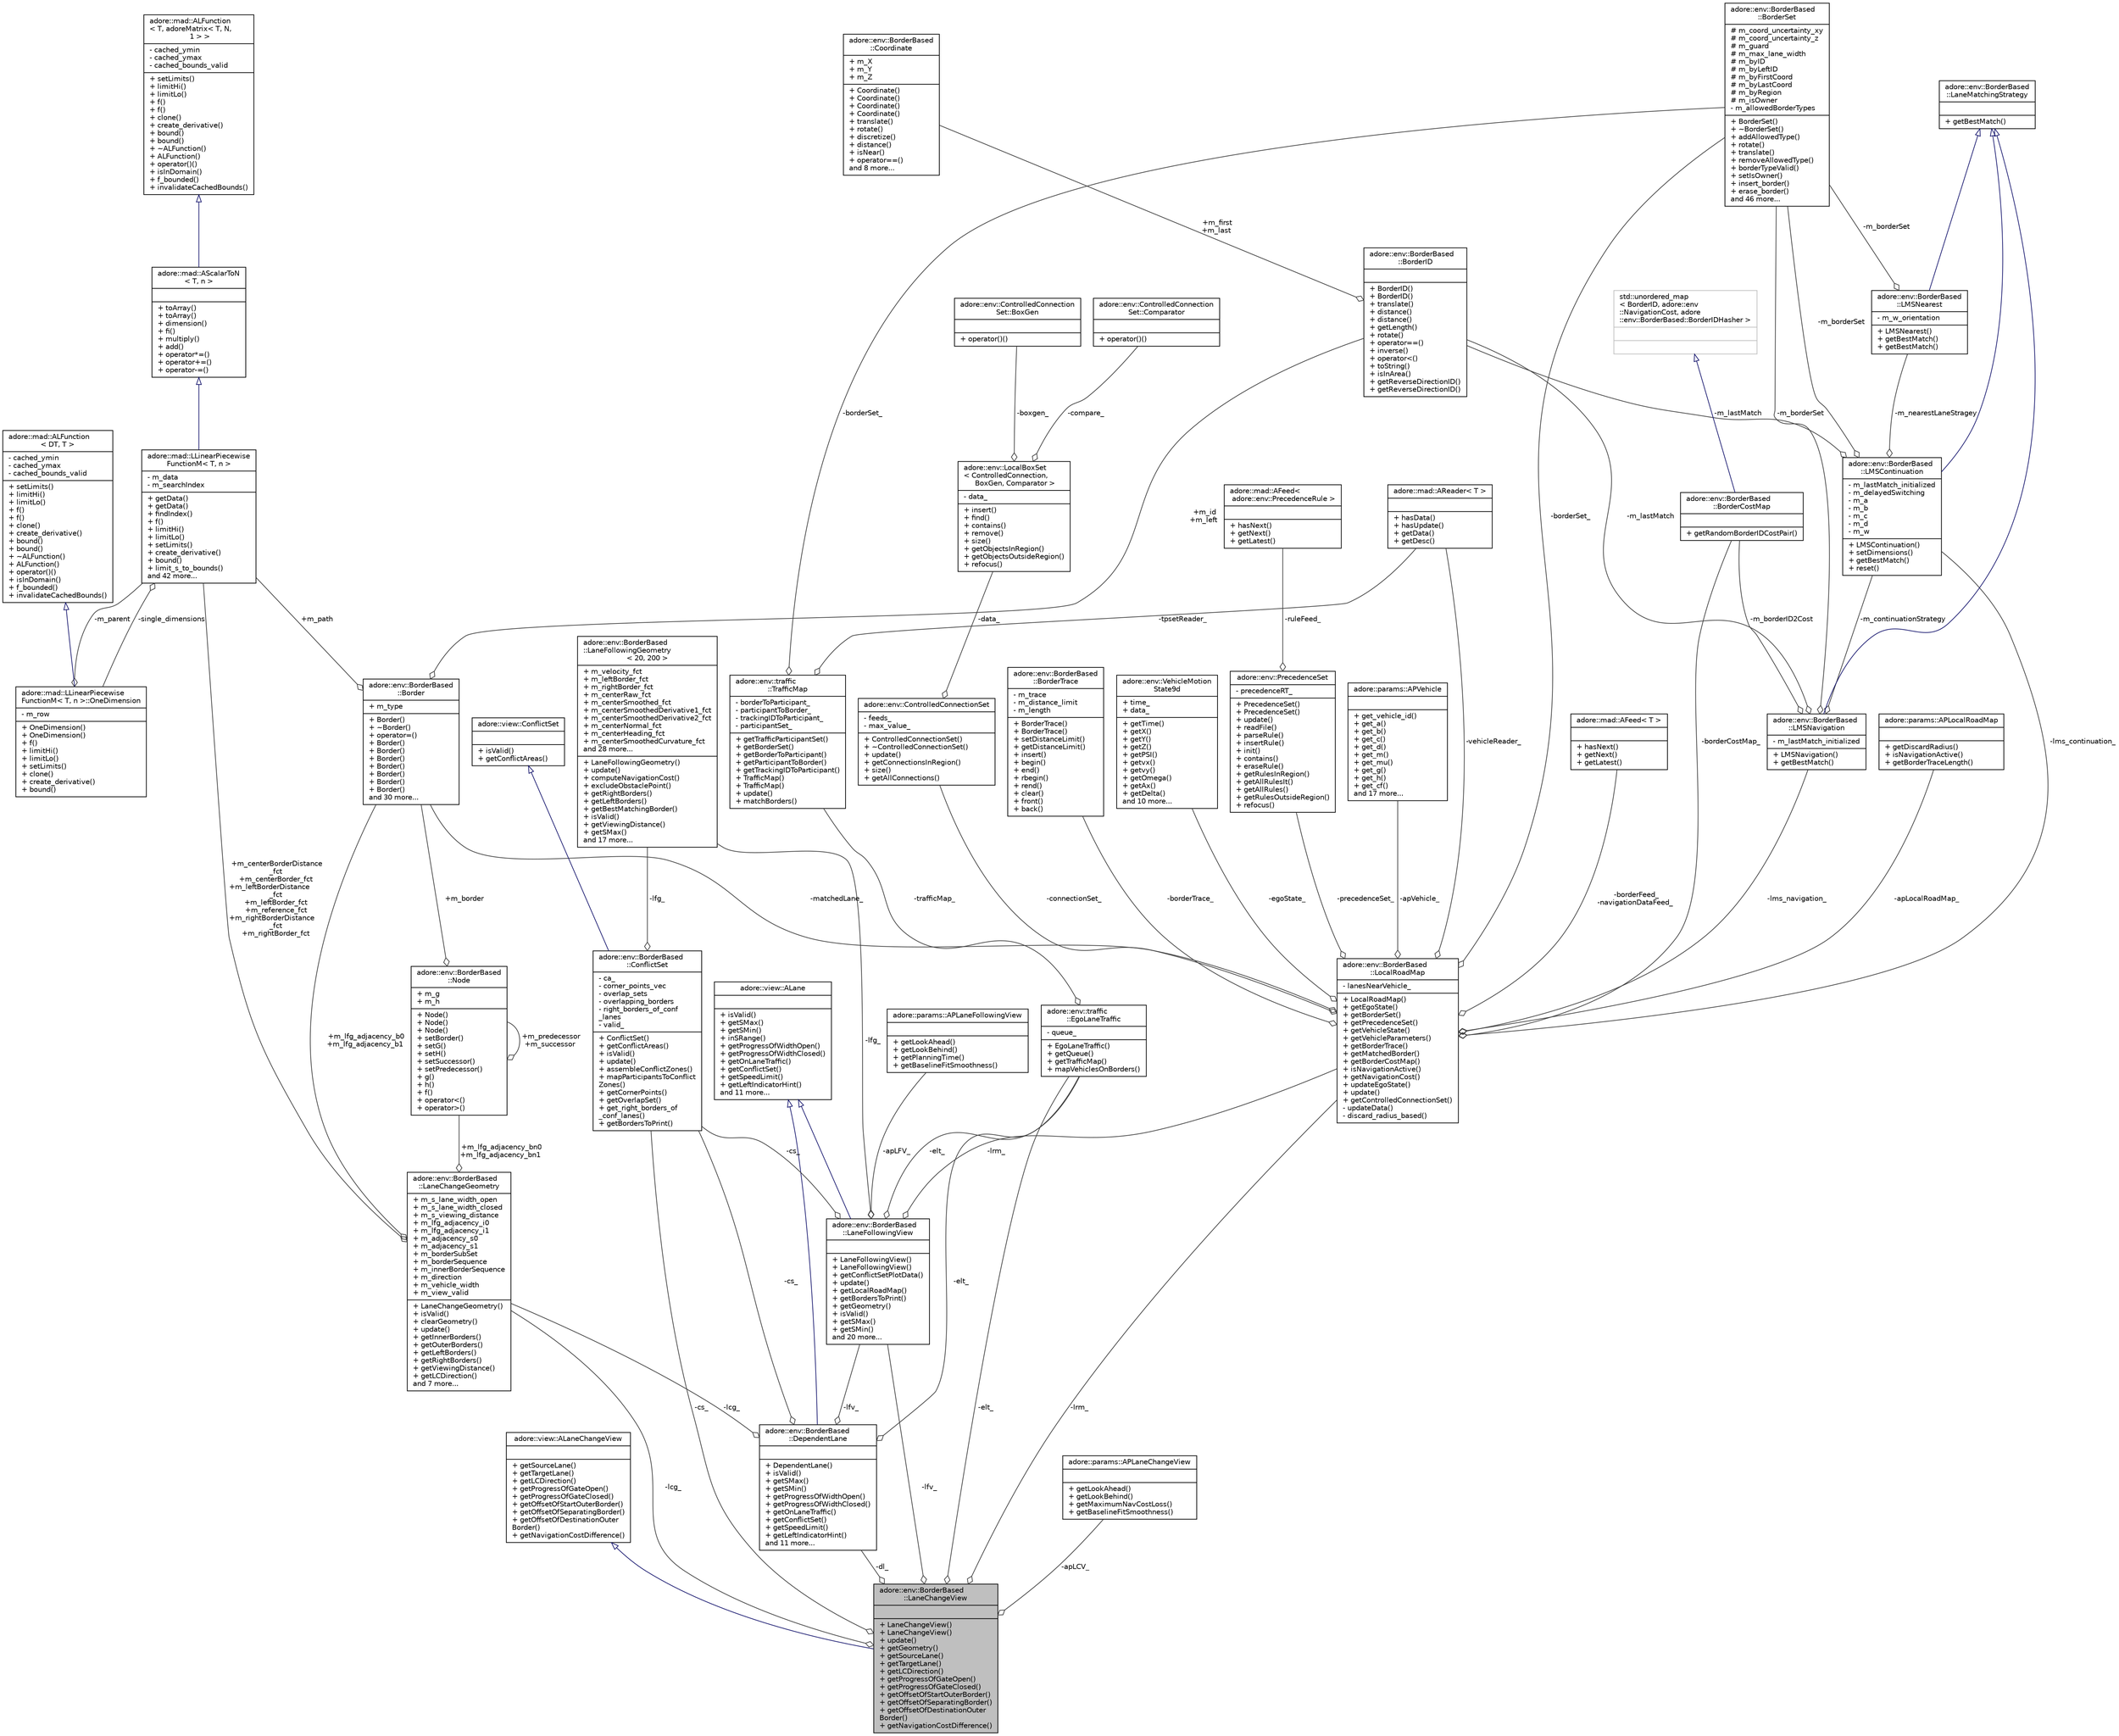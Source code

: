 digraph "adore::env::BorderBased::LaneChangeView"
{
 // LATEX_PDF_SIZE
  edge [fontname="Helvetica",fontsize="10",labelfontname="Helvetica",labelfontsize="10"];
  node [fontname="Helvetica",fontsize="10",shape=record];
  Node1 [label="{adore::env::BorderBased\l::LaneChangeView\n||+ LaneChangeView()\l+ LaneChangeView()\l+ update()\l+ getGeometry()\l+ getSourceLane()\l+ getTargetLane()\l+ getLCDirection()\l+ getProgressOfGateOpen()\l+ getProgressOfGateClosed()\l+ getOffsetOfStartOuterBorder()\l+ getOffsetOfSeparatingBorder()\l+ getOffsetOfDestinationOuter\lBorder()\l+ getNavigationCostDifference()\l}",height=0.2,width=0.4,color="black", fillcolor="grey75", style="filled", fontcolor="black",tooltip="LaneChangeView provides traffic related information for an adjacent lane."];
  Node2 -> Node1 [dir="back",color="midnightblue",fontsize="10",style="solid",arrowtail="onormal",fontname="Helvetica"];
  Node2 [label="{adore::view::ALaneChangeView\n||+ getSourceLane()\l+ getTargetLane()\l+ getLCDirection()\l+ getProgressOfGateOpen()\l+ getProgressOfGateClosed()\l+ getOffsetOfStartOuterBorder()\l+ getOffsetOfSeparatingBorder()\l+ getOffsetOfDestinationOuter\lBorder()\l+ getNavigationCostDifference()\l}",height=0.2,width=0.4,color="black", fillcolor="white", style="filled",URL="$classadore_1_1view_1_1ALaneChangeView.html",tooltip=" "];
  Node3 -> Node1 [color="grey25",fontsize="10",style="solid",label=" -elt_" ,arrowhead="odiamond",fontname="Helvetica"];
  Node3 [label="{adore::env::traffic\l::EgoLaneTraffic\n|- queue_\l|+ EgoLaneTraffic()\l+ getQueue()\l+ getTrafficMap()\l+ mapVehiclesOnBorders()\l}",height=0.2,width=0.4,color="black", fillcolor="white", style="filled",URL="$classadore_1_1env_1_1traffic_1_1EgoLaneTraffic.html",tooltip=" "];
  Node4 -> Node3 [color="grey25",fontsize="10",style="solid",label=" -trafficMap_" ,arrowhead="odiamond",fontname="Helvetica"];
  Node4 [label="{adore::env::traffic\l::TrafficMap\n|- borderToParticipant_\l- participantToBorder_\l- trackingIDToParticipant_\l- participantSet_\l|+ getTrafficParticipantSet()\l+ getBorderSet()\l+ getBorderToParticipant()\l+ getParticipantToBorder()\l+ getTrackingIDToParticipant()\l+ TrafficMap()\l+ TrafficMap()\l+ update()\l+ matchBorders()\l}",height=0.2,width=0.4,color="black", fillcolor="white", style="filled",URL="$classadore_1_1env_1_1traffic_1_1TrafficMap.html",tooltip=" "];
  Node5 -> Node4 [color="grey25",fontsize="10",style="solid",label=" -tpsetReader_" ,arrowhead="odiamond",fontname="Helvetica"];
  Node5 [label="{adore::mad::AReader\< T \>\n||+ hasData()\l+ hasUpdate()\l+ getData()\l+ getDesc()\l}",height=0.2,width=0.4,color="black", fillcolor="white", style="filled",URL="$classadore_1_1mad_1_1AReader.html",tooltip=" "];
  Node6 -> Node4 [color="grey25",fontsize="10",style="solid",label=" -borderSet_" ,arrowhead="odiamond",fontname="Helvetica"];
  Node6 [label="{adore::env::BorderBased\l::BorderSet\n|# m_coord_uncertainty_xy\l# m_coord_uncertainty_z\l# m_guard\l# m_max_lane_width\l# m_byID\l# m_byLeftID\l# m_byFirstCoord\l# m_byLastCoord\l# m_byRegion\l# m_isOwner\l- m_allowedBorderTypes\l|+ BorderSet()\l+ ~BorderSet()\l+ addAllowedType()\l+ rotate()\l+ translate()\l+ removeAllowedType()\l+ borderTypeValid()\l+ setIsOwner()\l+ insert_border()\l+ erase_border()\land 46 more...\l}",height=0.2,width=0.4,color="black", fillcolor="white", style="filled",URL="$classadore_1_1env_1_1BorderBased_1_1BorderSet.html",tooltip="efficiently store borders in boost R-tree"];
  Node7 -> Node1 [color="grey25",fontsize="10",style="solid",label=" -dl_" ,arrowhead="odiamond",fontname="Helvetica"];
  Node7 [label="{adore::env::BorderBased\l::DependentLane\n||+ DependentLane()\l+ isValid()\l+ getSMax()\l+ getSMin()\l+ getProgressOfWidthOpen()\l+ getProgressOfWidthClosed()\l+ getOnLaneTraffic()\l+ getConflictSet()\l+ getSpeedLimit()\l+ getLeftIndicatorHint()\land 11 more...\l}",height=0.2,width=0.4,color="black", fillcolor="white", style="filled",URL="$classadore_1_1env_1_1BorderBased_1_1DependentLane.html",tooltip=" "];
  Node8 -> Node7 [dir="back",color="midnightblue",fontsize="10",style="solid",arrowtail="onormal",fontname="Helvetica"];
  Node8 [label="{adore::view::ALane\n||+ isValid()\l+ getSMax()\l+ getSMin()\l+ inSRange()\l+ getProgressOfWidthOpen()\l+ getProgressOfWidthClosed()\l+ getOnLaneTraffic()\l+ getConflictSet()\l+ getSpeedLimit()\l+ getLeftIndicatorHint()\land 11 more...\l}",height=0.2,width=0.4,color="black", fillcolor="white", style="filled",URL="$classadore_1_1view_1_1ALane.html",tooltip=" "];
  Node3 -> Node7 [color="grey25",fontsize="10",style="solid",label=" -elt_" ,arrowhead="odiamond",fontname="Helvetica"];
  Node9 -> Node7 [color="grey25",fontsize="10",style="solid",label=" -lcg_" ,arrowhead="odiamond",fontname="Helvetica"];
  Node9 [label="{adore::env::BorderBased\l::LaneChangeGeometry\n|+ m_s_lane_width_open\l+ m_s_lane_width_closed\l+ m_s_viewing_distance\l+ m_lfg_adjacency_i0\l+ m_lfg_adjacency_i1\l+ m_adjacency_s0\l+ m_adjacency_s1\l+ m_borderSubSet\l+ m_borderSequence\l+ m_innerBorderSequence\l+ m_direction\l+ m_vehicle_width\l+ m_view_valid\l|+ LaneChangeGeometry()\l+ isValid()\l+ clearGeometry()\l+ update()\l+ getInnerBorders()\l+ getOuterBorders()\l+ getLeftBorders()\l+ getRightBorders()\l+ getViewingDistance()\l+ getLCDirection()\land 7 more...\l}",height=0.2,width=0.4,color="black", fillcolor="white", style="filled",URL="$classadore_1_1env_1_1BorderBased_1_1LaneChangeGeometry.html",tooltip="A class with a geometry description of a lane next to the current lane."];
  Node10 -> Node9 [color="grey25",fontsize="10",style="solid",label=" +m_lfg_adjacency_bn0\n+m_lfg_adjacency_bn1" ,arrowhead="odiamond",fontname="Helvetica"];
  Node10 [label="{adore::env::BorderBased\l::Node\n|+ m_g\l+ m_h\l|+ Node()\l+ Node()\l+ Node()\l+ setBorder()\l+ setG()\l+ setH()\l+ setSuccessor()\l+ setPredecessor()\l+ g()\l+ h()\l+ f()\l+ operator\<()\l+ operator\>()\l}",height=0.2,width=0.4,color="black", fillcolor="white", style="filled",URL="$structadore_1_1env_1_1BorderBased_1_1Node.html",tooltip=" "];
  Node10 -> Node10 [color="grey25",fontsize="10",style="solid",label=" +m_predecessor\n+m_successor" ,arrowhead="odiamond",fontname="Helvetica"];
  Node11 -> Node10 [color="grey25",fontsize="10",style="solid",label=" +m_border" ,arrowhead="odiamond",fontname="Helvetica"];
  Node11 [label="{adore::env::BorderBased\l::Border\n|+ m_type\l|+ Border()\l+ ~Border()\l+ operator=()\l+ Border()\l+ Border()\l+ Border()\l+ Border()\l+ Border()\l+ Border()\l+ Border()\land 30 more...\l}",height=0.2,width=0.4,color="black", fillcolor="white", style="filled",URL="$structadore_1_1env_1_1BorderBased_1_1Border.html",tooltip="The border struct contains data of the smallest."];
  Node12 -> Node11 [color="grey25",fontsize="10",style="solid",label=" +m_path" ,arrowhead="odiamond",fontname="Helvetica"];
  Node12 [label="{adore::mad::LLinearPiecewise\lFunctionM\< T, n \>\n|- m_data\l- m_searchIndex\l|+ getData()\l+ getData()\l+ findIndex()\l+ f()\l+ limitHi()\l+ limitLo()\l+ setLimits()\l+ create_derivative()\l+ bound()\l+ limit_s_to_bounds()\land 42 more...\l}",height=0.2,width=0.4,color="black", fillcolor="white", style="filled",URL="$classadore_1_1mad_1_1LLinearPiecewiseFunctionM.html",tooltip=" "];
  Node13 -> Node12 [dir="back",color="midnightblue",fontsize="10",style="solid",arrowtail="onormal",fontname="Helvetica"];
  Node13 [label="{adore::mad::AScalarToN\l\< T, n \>\n||+ toArray()\l+ toArray()\l+ dimension()\l+ fi()\l+ multiply()\l+ add()\l+ operator*=()\l+ operator+=()\l+ operator-=()\l}",height=0.2,width=0.4,color="black", fillcolor="white", style="filled",URL="$classadore_1_1mad_1_1AScalarToN.html",tooltip=" "];
  Node14 -> Node13 [dir="back",color="midnightblue",fontsize="10",style="solid",arrowtail="onormal",fontname="Helvetica"];
  Node14 [label="{adore::mad::ALFunction\l\< T, adoreMatrix\< T, N,\l 1 \> \>\n|- cached_ymin\l- cached_ymax\l- cached_bounds_valid\l|+ setLimits()\l+ limitHi()\l+ limitLo()\l+ f()\l+ f()\l+ clone()\l+ create_derivative()\l+ bound()\l+ bound()\l+ ~ALFunction()\l+ ALFunction()\l+ operator()()\l+ isInDomain()\l+ f_bounded()\l+ invalidateCachedBounds()\l}",height=0.2,width=0.4,color="black", fillcolor="white", style="filled",URL="$classadore_1_1mad_1_1ALFunction.html",tooltip=" "];
  Node15 -> Node12 [color="grey25",fontsize="10",style="solid",label=" -single_dimensions" ,arrowhead="odiamond",fontname="Helvetica"];
  Node15 [label="{adore::mad::LLinearPiecewise\lFunctionM\< T, n \>::OneDimension\n|- m_row\l|+ OneDimension()\l+ OneDimension()\l+ f()\l+ limitHi()\l+ limitLo()\l+ setLimits()\l+ clone()\l+ create_derivative()\l+ bound()\l}",height=0.2,width=0.4,color="black", fillcolor="white", style="filled",URL="$classadore_1_1mad_1_1LLinearPiecewiseFunctionM_1_1OneDimension.html",tooltip=" "];
  Node16 -> Node15 [dir="back",color="midnightblue",fontsize="10",style="solid",arrowtail="onormal",fontname="Helvetica"];
  Node16 [label="{adore::mad::ALFunction\l\< DT, T \>\n|- cached_ymin\l- cached_ymax\l- cached_bounds_valid\l|+ setLimits()\l+ limitHi()\l+ limitLo()\l+ f()\l+ f()\l+ clone()\l+ create_derivative()\l+ bound()\l+ bound()\l+ ~ALFunction()\l+ ALFunction()\l+ operator()()\l+ isInDomain()\l+ f_bounded()\l+ invalidateCachedBounds()\l}",height=0.2,width=0.4,color="black", fillcolor="white", style="filled",URL="$classadore_1_1mad_1_1ALFunction.html",tooltip=" "];
  Node12 -> Node15 [color="grey25",fontsize="10",style="solid",label=" -m_parent" ,arrowhead="odiamond",fontname="Helvetica"];
  Node17 -> Node11 [color="grey25",fontsize="10",style="solid",label=" +m_id\n+m_left" ,arrowhead="odiamond",fontname="Helvetica"];
  Node17 [label="{adore::env::BorderBased\l::BorderID\n||+ BorderID()\l+ BorderID()\l+ translate()\l+ distance()\l+ distance()\l+ getLength()\l+ rotate()\l+ operator==()\l+ inverse()\l+ operator\<()\l+ toString()\l+ isInArea()\l+ getReverseDirectionID()\l+ getReverseDirectionID()\l}",height=0.2,width=0.4,color="black", fillcolor="white", style="filled",URL="$structadore_1_1env_1_1BorderBased_1_1BorderID.html",tooltip="This struct identifies a Border by the coordinates of the starting and the end point."];
  Node18 -> Node17 [color="grey25",fontsize="10",style="solid",label=" +m_first\n+m_last" ,arrowhead="odiamond",fontname="Helvetica"];
  Node18 [label="{adore::env::BorderBased\l::Coordinate\n|+ m_X\l+ m_Y\l+ m_Z\l|+ Coordinate()\l+ Coordinate()\l+ Coordinate()\l+ Coordinate()\l+ translate()\l+ rotate()\l+ discretize()\l+ distance()\l+ isNear()\l+ operator==()\land 8 more...\l}",height=0.2,width=0.4,color="black", fillcolor="white", style="filled",URL="$structadore_1_1env_1_1BorderBased_1_1Coordinate.html",tooltip="This struct represents 3-dimensional coordines."];
  Node12 -> Node9 [color="grey25",fontsize="10",style="solid",label=" +m_centerBorderDistance\l_fct\n+m_centerBorder_fct\n+m_leftBorderDistance\l_fct\n+m_leftBorder_fct\n+m_reference_fct\n+m_rightBorderDistance\l_fct\n+m_rightBorder_fct" ,arrowhead="odiamond",fontname="Helvetica"];
  Node11 -> Node9 [color="grey25",fontsize="10",style="solid",label=" +m_lfg_adjacency_b0\n+m_lfg_adjacency_b1" ,arrowhead="odiamond",fontname="Helvetica"];
  Node19 -> Node7 [color="grey25",fontsize="10",style="solid",label=" -lfv_" ,arrowhead="odiamond",fontname="Helvetica"];
  Node19 [label="{adore::env::BorderBased\l::LaneFollowingView\n||+ LaneFollowingView()\l+ LaneFollowingView()\l+ getConflictSetPlotData()\l+ update()\l+ getLocalRoadMap()\l+ getBordersToPrint()\l+ getGeometry()\l+ isValid()\l+ getSMax()\l+ getSMin()\land 20 more...\l}",height=0.2,width=0.4,color="black", fillcolor="white", style="filled",URL="$classadore_1_1env_1_1BorderBased_1_1LaneFollowingView.html",tooltip="LaneFollowingview provides traffic related information for the current lane."];
  Node8 -> Node19 [dir="back",color="midnightblue",fontsize="10",style="solid",arrowtail="onormal",fontname="Helvetica"];
  Node3 -> Node19 [color="grey25",fontsize="10",style="solid",label=" -elt_" ,arrowhead="odiamond",fontname="Helvetica"];
  Node20 -> Node19 [color="grey25",fontsize="10",style="solid",label=" -apLFV_" ,arrowhead="odiamond",fontname="Helvetica"];
  Node20 [label="{adore::params::APLaneFollowingView\n||+ getLookAhead()\l+ getLookBehind()\l+ getPlanningTime()\l+ getBaselineFitSmoothness()\l}",height=0.2,width=0.4,color="black", fillcolor="white", style="filled",URL="$classadore_1_1params_1_1APLaneFollowingView.html",tooltip="abstract class containing parameters for a lane following view"];
  Node21 -> Node19 [color="grey25",fontsize="10",style="solid",label=" -lrm_" ,arrowhead="odiamond",fontname="Helvetica"];
  Node21 [label="{adore::env::BorderBased\l::LocalRoadMap\n|- lanesNearVehicle_\l|+ LocalRoadMap()\l+ getEgoState()\l+ getBorderSet()\l+ getPrecedenceSet()\l+ getVehicleState()\l+ getVehicleParameters()\l+ getBorderTrace()\l+ getMatchedBorder()\l+ getBorderCostMap()\l+ isNavigationActive()\l+ getNavigationCost()\l+ updateEgoState()\l+ update()\l+ getControlledConnectionSet()\l- updateData()\l- discard_radius_based()\l}",height=0.2,width=0.4,color="black", fillcolor="white", style="filled",URL="$classadore_1_1env_1_1BorderBased_1_1LocalRoadMap.html",tooltip=" "];
  Node22 -> Node21 [color="grey25",fontsize="10",style="solid",label=" -borderTrace_" ,arrowhead="odiamond",fontname="Helvetica"];
  Node22 [label="{adore::env::BorderBased\l::BorderTrace\n|- m_trace\l- m_distance_limit\l- m_length\l|+ BorderTrace()\l+ BorderTrace()\l+ setDistanceLimit()\l+ getDistanceLimit()\l+ insert()\l+ begin()\l+ end()\l+ rbegin()\l+ rend()\l+ clear()\l+ front()\l+ back()\l}",height=0.2,width=0.4,color="black", fillcolor="white", style="filled",URL="$classadore_1_1env_1_1BorderBased_1_1BorderTrace.html",tooltip=" "];
  Node5 -> Node21 [color="grey25",fontsize="10",style="solid",label=" -vehicleReader_" ,arrowhead="odiamond",fontname="Helvetica"];
  Node23 -> Node21 [color="grey25",fontsize="10",style="solid",label=" -egoState_" ,arrowhead="odiamond",fontname="Helvetica"];
  Node23 [label="{adore::env::VehicleMotion\lState9d\n|+ time_\l+ data_\l|+ getTime()\l+ getX()\l+ getY()\l+ getZ()\l+ getPSI()\l+ getvx()\l+ getvy()\l+ getOmega()\l+ getAx()\l+ getDelta()\land 10 more...\l}",height=0.2,width=0.4,color="black", fillcolor="white", style="filled",URL="$structadore_1_1env_1_1VehicleMotionState9d.html",tooltip="This struct holds the motion state of the vehicle in 9d."];
  Node24 -> Node21 [color="grey25",fontsize="10",style="solid",label=" -precedenceSet_" ,arrowhead="odiamond",fontname="Helvetica"];
  Node24 [label="{adore::env::PrecedenceSet\n|- precedenceRT_\l|+ PrecedenceSet()\l+ PrecedenceSet()\l+ update()\l+ readFile()\l+ parseRule()\l+ insertRule()\l+ init()\l+ contains()\l+ eraseRule()\l+ getRulesInRegion()\l+ getAllRulesIt()\l+ getAllRules()\l+ getRulesOutsideRegion()\l+ refocus()\l}",height=0.2,width=0.4,color="black", fillcolor="white", style="filled",URL="$classadore_1_1env_1_1PrecedenceSet.html",tooltip="PrecedenceSet contains PrecedenceRules, indexed by the area they affect."];
  Node25 -> Node24 [color="grey25",fontsize="10",style="solid",label=" -ruleFeed_" ,arrowhead="odiamond",fontname="Helvetica"];
  Node25 [label="{adore::mad::AFeed\<\l adore::env::PrecedenceRule \>\n||+ hasNext()\l+ getNext()\l+ getLatest()\l}",height=0.2,width=0.4,color="black", fillcolor="white", style="filled",URL="$classadore_1_1mad_1_1AFeed.html",tooltip=" "];
  Node6 -> Node21 [color="grey25",fontsize="10",style="solid",label=" -borderSet_" ,arrowhead="odiamond",fontname="Helvetica"];
  Node26 -> Node21 [color="grey25",fontsize="10",style="solid",label=" -apVehicle_" ,arrowhead="odiamond",fontname="Helvetica"];
  Node26 [label="{adore::params::APVehicle\n||+ get_vehicle_id()\l+ get_a()\l+ get_b()\l+ get_c()\l+ get_d()\l+ get_m()\l+ get_mu()\l+ get_g()\l+ get_h()\l+ get_cf()\land 17 more...\l}",height=0.2,width=0.4,color="black", fillcolor="white", style="filled",URL="$classadore_1_1params_1_1APVehicle.html",tooltip="abstract class for vehicle configuration related paremeters"];
  Node27 -> Node21 [color="grey25",fontsize="10",style="solid",label=" -borderCostMap_" ,arrowhead="odiamond",fontname="Helvetica"];
  Node27 [label="{adore::env::BorderBased\l::BorderCostMap\n||+ getRandomBorderIDCostPair()\l}",height=0.2,width=0.4,color="black", fillcolor="white", style="filled",URL="$classadore_1_1env_1_1BorderBased_1_1BorderCostMap.html",tooltip=" "];
  Node28 -> Node27 [dir="back",color="midnightblue",fontsize="10",style="solid",arrowtail="onormal",fontname="Helvetica"];
  Node28 [label="{std::unordered_map\l\< BorderID, adore::env\l::NavigationCost, adore\l::env::BorderBased::BorderIDHasher \>\n||}",height=0.2,width=0.4,color="grey75", fillcolor="white", style="filled",tooltip=" "];
  Node29 -> Node21 [color="grey25",fontsize="10",style="solid",label=" -borderFeed_\n-navigationDataFeed_" ,arrowhead="odiamond",fontname="Helvetica"];
  Node29 [label="{adore::mad::AFeed\< T \>\n||+ hasNext()\l+ getNext()\l+ getLatest()\l}",height=0.2,width=0.4,color="black", fillcolor="white", style="filled",URL="$classadore_1_1mad_1_1AFeed.html",tooltip=" "];
  Node30 -> Node21 [color="grey25",fontsize="10",style="solid",label=" -lms_continuation_" ,arrowhead="odiamond",fontname="Helvetica"];
  Node30 [label="{adore::env::BorderBased\l::LMSContinuation\n|- m_lastMatch_initialized\l- m_delayedSwitching\l- m_a\l- m_b\l- m_c\l- m_d\l- m_w\l|+ LMSContinuation()\l+ setDimensions()\l+ getBestMatch()\l+ reset()\l}",height=0.2,width=0.4,color="black", fillcolor="white", style="filled",URL="$classadore_1_1env_1_1BorderBased_1_1LMSContinuation.html",tooltip=" "];
  Node31 -> Node30 [dir="back",color="midnightblue",fontsize="10",style="solid",arrowtail="onormal",fontname="Helvetica"];
  Node31 [label="{adore::env::BorderBased\l::LaneMatchingStrategy\n||+ getBestMatch()\l}",height=0.2,width=0.4,color="black", fillcolor="white", style="filled",URL="$classadore_1_1env_1_1BorderBased_1_1LaneMatchingStrategy.html",tooltip=" "];
  Node6 -> Node30 [color="grey25",fontsize="10",style="solid",label=" -m_borderSet" ,arrowhead="odiamond",fontname="Helvetica"];
  Node17 -> Node30 [color="grey25",fontsize="10",style="solid",label=" -m_lastMatch" ,arrowhead="odiamond",fontname="Helvetica"];
  Node32 -> Node30 [color="grey25",fontsize="10",style="solid",label=" -m_nearestLaneStragey" ,arrowhead="odiamond",fontname="Helvetica"];
  Node32 [label="{adore::env::BorderBased\l::LMSNearest\n|- m_w_orientation\l|+ LMSNearest()\l+ getBestMatch()\l+ getBestMatch()\l}",height=0.2,width=0.4,color="black", fillcolor="white", style="filled",URL="$classadore_1_1env_1_1BorderBased_1_1LMSNearest.html",tooltip=" "];
  Node31 -> Node32 [dir="back",color="midnightblue",fontsize="10",style="solid",arrowtail="onormal",fontname="Helvetica"];
  Node6 -> Node32 [color="grey25",fontsize="10",style="solid",label=" -m_borderSet" ,arrowhead="odiamond",fontname="Helvetica"];
  Node11 -> Node21 [color="grey25",fontsize="10",style="solid",label=" -matchedLane_" ,arrowhead="odiamond",fontname="Helvetica"];
  Node33 -> Node21 [color="grey25",fontsize="10",style="solid",label=" -connectionSet_" ,arrowhead="odiamond",fontname="Helvetica"];
  Node33 [label="{adore::env::ControlledConnectionSet\n|- feeds_\l- max_value_\l|+ ControlledConnectionSet()\l+ ~ControlledConnectionSet()\l+ update()\l+ getConnectionsInRegion()\l+ size()\l+ getAllConnections()\l}",height=0.2,width=0.4,color="black", fillcolor="white", style="filled",URL="$classadore_1_1env_1_1ControlledConnectionSet.html",tooltip=" "];
  Node34 -> Node33 [color="grey25",fontsize="10",style="solid",label=" -data_" ,arrowhead="odiamond",fontname="Helvetica"];
  Node34 [label="{adore::env::LocalBoxSet\l\< ControlledConnection,\l BoxGen, Comparator \>\n|- data_\l|+ insert()\l+ find()\l+ contains()\l+ remove()\l+ size()\l+ getObjectsInRegion()\l+ getObjectsOutsideRegion()\l+ refocus()\l}",height=0.2,width=0.4,color="black", fillcolor="white", style="filled",URL="$classadore_1_1env_1_1LocalBoxSet.html",tooltip=" "];
  Node35 -> Node34 [color="grey25",fontsize="10",style="solid",label=" -compare_" ,arrowhead="odiamond",fontname="Helvetica"];
  Node35 [label="{adore::env::ControlledConnection\lSet::Comparator\n||+ operator()()\l}",height=0.2,width=0.4,color="black", fillcolor="white", style="filled",URL="$structadore_1_1env_1_1ControlledConnectionSet_1_1Comparator.html",tooltip=" "];
  Node36 -> Node34 [color="grey25",fontsize="10",style="solid",label=" -boxgen_" ,arrowhead="odiamond",fontname="Helvetica"];
  Node36 [label="{adore::env::ControlledConnection\lSet::BoxGen\n||+ operator()()\l}",height=0.2,width=0.4,color="black", fillcolor="white", style="filled",URL="$structadore_1_1env_1_1ControlledConnectionSet_1_1BoxGen.html",tooltip=" "];
  Node37 -> Node21 [color="grey25",fontsize="10",style="solid",label=" -apLocalRoadMap_" ,arrowhead="odiamond",fontname="Helvetica"];
  Node37 [label="{adore::params::APLocalRoadMap\n||+ getDiscardRadius()\l+ isNavigationActive()\l+ getBorderTraceLength()\l}",height=0.2,width=0.4,color="black", fillcolor="white", style="filled",URL="$classadore_1_1params_1_1APLocalRoadMap.html",tooltip="abstract class to configure the local view of the road map"];
  Node38 -> Node21 [color="grey25",fontsize="10",style="solid",label=" -lms_navigation_" ,arrowhead="odiamond",fontname="Helvetica"];
  Node38 [label="{adore::env::BorderBased\l::LMSNavigation\n|- m_lastMatch_initialized\l|+ LMSNavigation()\l+ getBestMatch()\l}",height=0.2,width=0.4,color="black", fillcolor="white", style="filled",URL="$classadore_1_1env_1_1BorderBased_1_1LMSNavigation.html",tooltip=" "];
  Node31 -> Node38 [dir="back",color="midnightblue",fontsize="10",style="solid",arrowtail="onormal",fontname="Helvetica"];
  Node6 -> Node38 [color="grey25",fontsize="10",style="solid",label=" -m_borderSet" ,arrowhead="odiamond",fontname="Helvetica"];
  Node27 -> Node38 [color="grey25",fontsize="10",style="solid",label=" -m_borderID2Cost" ,arrowhead="odiamond",fontname="Helvetica"];
  Node30 -> Node38 [color="grey25",fontsize="10",style="solid",label=" -m_continuationStrategy" ,arrowhead="odiamond",fontname="Helvetica"];
  Node17 -> Node38 [color="grey25",fontsize="10",style="solid",label=" -m_lastMatch" ,arrowhead="odiamond",fontname="Helvetica"];
  Node39 -> Node19 [color="grey25",fontsize="10",style="solid",label=" -cs_" ,arrowhead="odiamond",fontname="Helvetica"];
  Node39 [label="{adore::env::BorderBased\l::ConflictSet\n|- ca_\l- corner_points_vec\l- overlap_sets\l- overlapping_borders\l- right_borders_of_conf\l_lanes\l- valid_\l|+ ConflictSet()\l+ getConflictAreas()\l+ isValid()\l+ update()\l+ assembleConflictZones()\l+ mapParticipantsToConflict\lZones()\l+ getCornerPoints()\l+ getOverlapSet()\l+ get_right_borders_of\l_conf_lanes()\l+ getBordersToPrint()\l}",height=0.2,width=0.4,color="black", fillcolor="white", style="filled",URL="$classadore_1_1env_1_1BorderBased_1_1ConflictSet.html",tooltip=" "];
  Node40 -> Node39 [dir="back",color="midnightblue",fontsize="10",style="solid",arrowtail="onormal",fontname="Helvetica"];
  Node40 [label="{adore::view::ConflictSet\n||+ isValid()\l+ getConflictAreas()\l}",height=0.2,width=0.4,color="black", fillcolor="white", style="filled",URL="$classadore_1_1view_1_1ConflictSet.html",tooltip=" "];
  Node41 -> Node39 [color="grey25",fontsize="10",style="solid",label=" -lfg_" ,arrowhead="odiamond",fontname="Helvetica"];
  Node41 [label="{adore::env::BorderBased\l::LaneFollowingGeometry\l\< 20, 200 \>\n|+ m_velocity_fct\l+ m_leftBorder_fct\l+ m_rightBorder_fct\l+ m_centerRaw_fct\l+ m_centerSmoothed_fct\l+ m_centerSmoothedDerivative1_fct\l+ m_centerSmoothedDerivative2_fct\l+ m_centerNormal_fct\l+ m_centerHeading_fct\l+ m_centerSmoothedCurvature_fct\land 28 more...\l|+ LaneFollowingGeometry()\l+ update()\l+ computeNavigationCost()\l+ excludeObstaclePoint()\l+ getRightBorders()\l+ getLeftBorders()\l+ getBestMatchingBorder()\l+ isValid()\l+ getViewingDistance()\l+ getSMax()\land 17 more...\l}",height=0.2,width=0.4,color="black", fillcolor="white", style="filled",URL="$classadore_1_1env_1_1BorderBased_1_1LaneFollowingGeometry.html",tooltip=" "];
  Node41 -> Node19 [color="grey25",fontsize="10",style="solid",label=" -lfg_" ,arrowhead="odiamond",fontname="Helvetica"];
  Node39 -> Node7 [color="grey25",fontsize="10",style="solid",label=" -cs_" ,arrowhead="odiamond",fontname="Helvetica"];
  Node9 -> Node1 [color="grey25",fontsize="10",style="solid",label=" -lcg_" ,arrowhead="odiamond",fontname="Helvetica"];
  Node21 -> Node1 [color="grey25",fontsize="10",style="solid",label=" -lrm_" ,arrowhead="odiamond",fontname="Helvetica"];
  Node19 -> Node1 [color="grey25",fontsize="10",style="solid",label=" -lfv_" ,arrowhead="odiamond",fontname="Helvetica"];
  Node42 -> Node1 [color="grey25",fontsize="10",style="solid",label=" -apLCV_" ,arrowhead="odiamond",fontname="Helvetica"];
  Node42 [label="{adore::params::APLaneChangeView\n||+ getLookAhead()\l+ getLookBehind()\l+ getMaximumNavCostLoss()\l+ getBaselineFitSmoothness()\l}",height=0.2,width=0.4,color="black", fillcolor="white", style="filled",URL="$classadore_1_1params_1_1APLaneChangeView.html",tooltip="abstract class containing parameters for a lane change view"];
  Node39 -> Node1 [color="grey25",fontsize="10",style="solid",label=" -cs_" ,arrowhead="odiamond",fontname="Helvetica"];
}
